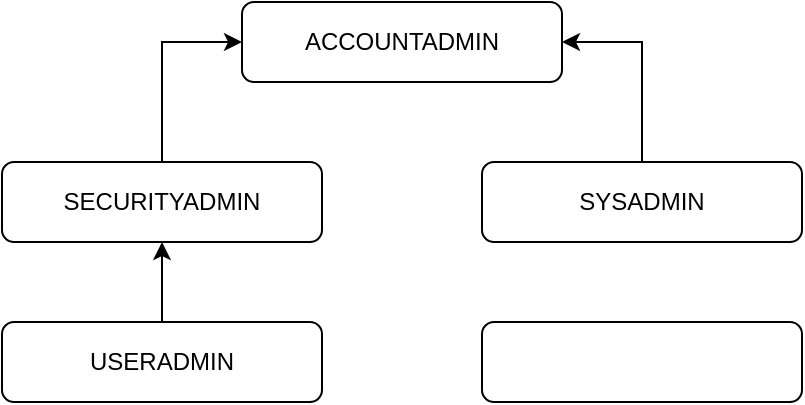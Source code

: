 <mxfile version="22.1.15" type="github">
  <diagram name="Page-1" id="Fb7V96u4vh7-PqSdE-zW">
    <mxGraphModel dx="704" dy="741" grid="1" gridSize="10" guides="1" tooltips="1" connect="1" arrows="1" fold="1" page="1" pageScale="1" pageWidth="850" pageHeight="1100" math="0" shadow="0">
      <root>
        <mxCell id="0" />
        <mxCell id="1" parent="0" />
        <mxCell id="8W88jH-fuxeW12mEb5Ts-1" value="ACCOUNTADMIN" style="rounded=1;whiteSpace=wrap;html=1;" vertex="1" parent="1">
          <mxGeometry x="280" y="80" width="160" height="40" as="geometry" />
        </mxCell>
        <mxCell id="8W88jH-fuxeW12mEb5Ts-8" value="" style="edgeStyle=orthogonalEdgeStyle;rounded=0;orthogonalLoop=1;jettySize=auto;html=1;entryX=0;entryY=0.5;entryDx=0;entryDy=0;" edge="1" parent="1" source="8W88jH-fuxeW12mEb5Ts-2" target="8W88jH-fuxeW12mEb5Ts-1">
          <mxGeometry relative="1" as="geometry">
            <Array as="points">
              <mxPoint x="240" y="100" />
            </Array>
          </mxGeometry>
        </mxCell>
        <mxCell id="8W88jH-fuxeW12mEb5Ts-2" value="SECURITYADMIN" style="rounded=1;whiteSpace=wrap;html=1;" vertex="1" parent="1">
          <mxGeometry x="160" y="160" width="160" height="40" as="geometry" />
        </mxCell>
        <mxCell id="8W88jH-fuxeW12mEb5Ts-11" value="" style="edgeStyle=orthogonalEdgeStyle;rounded=0;orthogonalLoop=1;jettySize=auto;html=1;entryX=1;entryY=0.5;entryDx=0;entryDy=0;" edge="1" parent="1" source="8W88jH-fuxeW12mEb5Ts-3" target="8W88jH-fuxeW12mEb5Ts-1">
          <mxGeometry relative="1" as="geometry">
            <mxPoint x="480" y="90" as="targetPoint" />
          </mxGeometry>
        </mxCell>
        <mxCell id="8W88jH-fuxeW12mEb5Ts-3" value="SYSADMIN" style="rounded=1;whiteSpace=wrap;html=1;" vertex="1" parent="1">
          <mxGeometry x="400" y="160" width="160" height="40" as="geometry" />
        </mxCell>
        <mxCell id="8W88jH-fuxeW12mEb5Ts-7" value="" style="edgeStyle=orthogonalEdgeStyle;rounded=0;orthogonalLoop=1;jettySize=auto;html=1;" edge="1" parent="1" source="8W88jH-fuxeW12mEb5Ts-6" target="8W88jH-fuxeW12mEb5Ts-2">
          <mxGeometry relative="1" as="geometry" />
        </mxCell>
        <mxCell id="8W88jH-fuxeW12mEb5Ts-6" value="USERADMIN" style="rounded=1;whiteSpace=wrap;html=1;" vertex="1" parent="1">
          <mxGeometry x="160" y="240" width="160" height="40" as="geometry" />
        </mxCell>
        <mxCell id="8W88jH-fuxeW12mEb5Ts-12" value="" style="rounded=1;whiteSpace=wrap;html=1;" vertex="1" parent="1">
          <mxGeometry x="400" y="240" width="160" height="40" as="geometry" />
        </mxCell>
      </root>
    </mxGraphModel>
  </diagram>
</mxfile>
